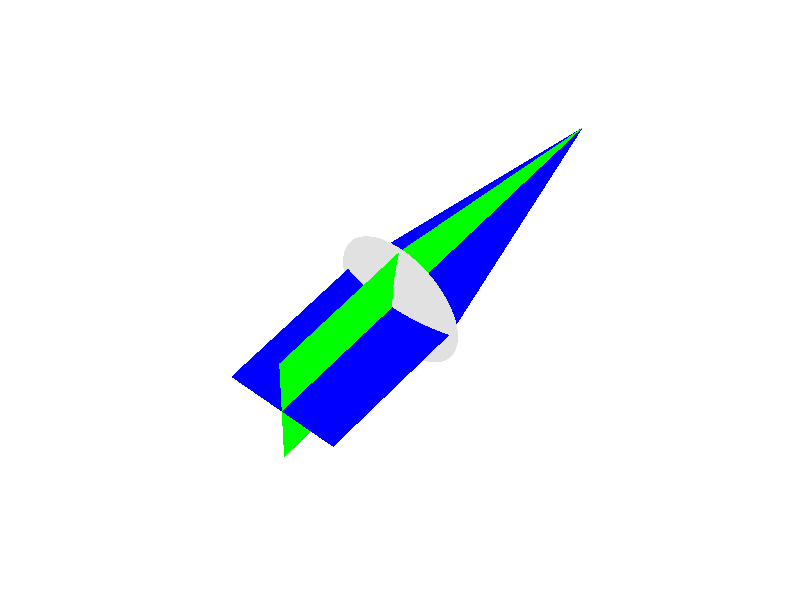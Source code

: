   #include "colors.inc"
  #declare ap = 0.55;
  #declare ap2 = 0.65; 
  #declare mul = 0.4;
  #declare flenh=2.5;
  #declare r = 2; 
  
  background { color White }
  camera {
    perspective       
    angle 15
    location <10, 20, -12>
    look_at  <0, 0,  0>
  }
  light_source { <10,10,-12>+<0.5,0.5,0.5> color White}    
 
  
  object {
  difference {
      sphere { 
        <0, 0, r-0.1>, r 
        scale 1.1*y
        hollow      
      }
      box { 
        <r, r, 0>, <-r,-r,2*r>  
        pigment { color red 1 green 1 blue 1 transmit 1 }
      } 
      pigment { color Gray transmit 0.0 } 
      finish { diffuse 1 } 
      no_shadow
    } 
    clipped_by {   
        cylinder {     
          <0,0,-1>, <0,0,1>, 1
        }
    }
  }
  polygon{  
      5, <ap2,0,-1.5>,<ap2,0,0>,<0,0,flenh>,<-ap2,0,0>,<-ap2,0,-1.5>  
      pigment { color Green transmit 0.4 }
      finish { diffuse 1 }
      no_shadow
      rotate <0,0,90>
  }
  polygon{
      5, <0,ap,-1.5>,<0,ap,0>,<0,0,flenh>,<0,-ap,0>,<0,-ap,-1.5>  
      pigment { color blue 1.0 transmit 0.4 } 
      finish { diffuse 1 }
      no_shadow
      rotate <0,0,90>
  }
  





